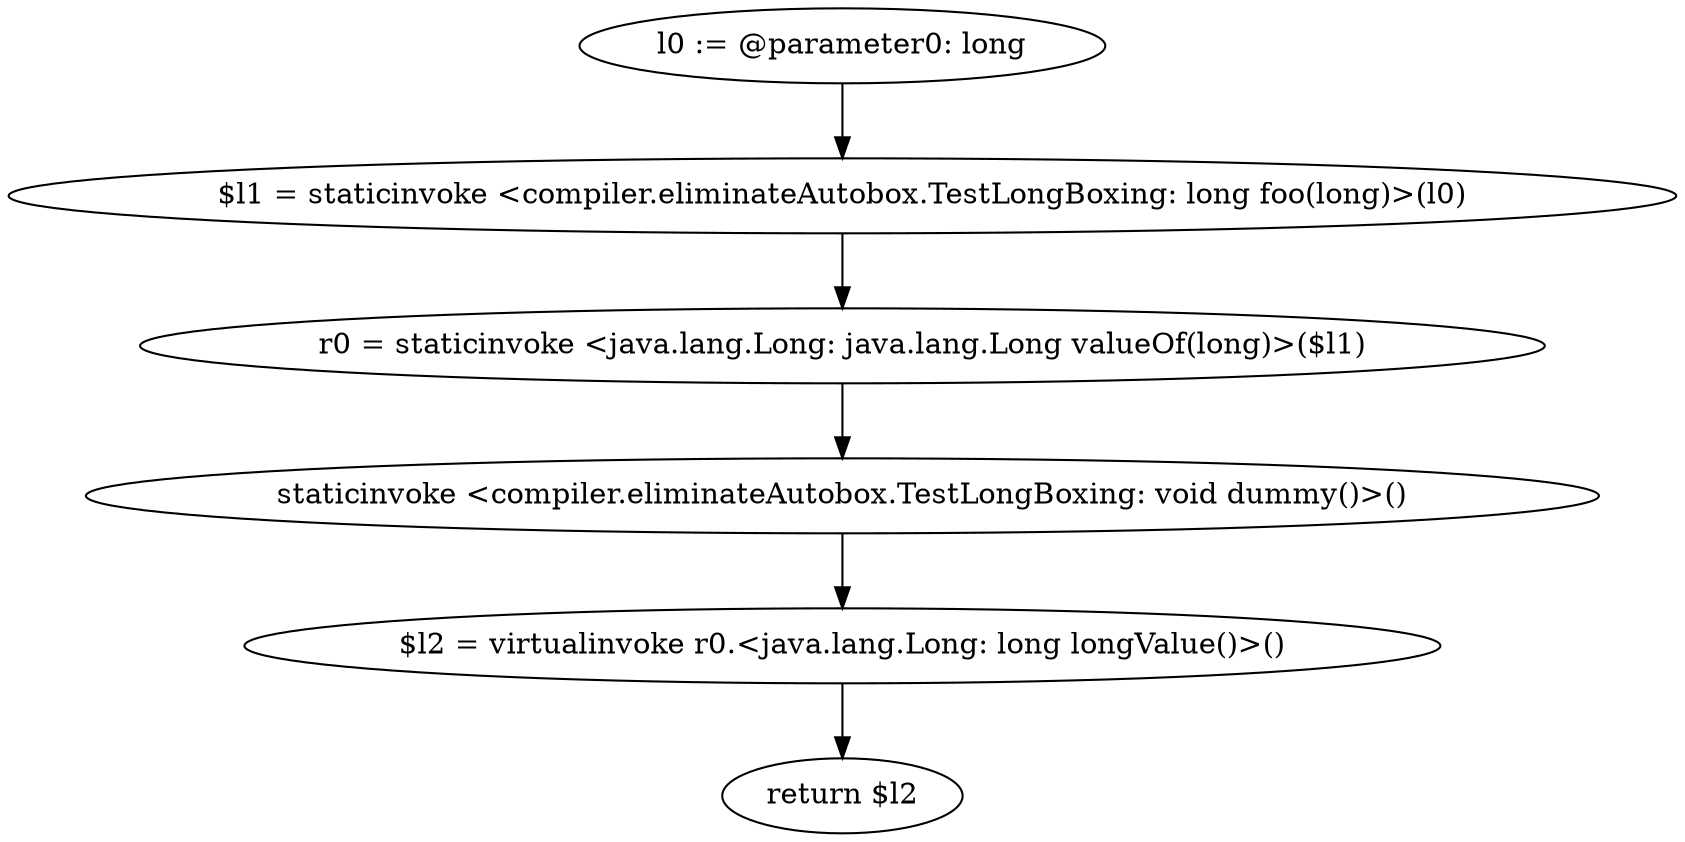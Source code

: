 digraph "unitGraph" {
    "l0 := @parameter0: long"
    "$l1 = staticinvoke <compiler.eliminateAutobox.TestLongBoxing: long foo(long)>(l0)"
    "r0 = staticinvoke <java.lang.Long: java.lang.Long valueOf(long)>($l1)"
    "staticinvoke <compiler.eliminateAutobox.TestLongBoxing: void dummy()>()"
    "$l2 = virtualinvoke r0.<java.lang.Long: long longValue()>()"
    "return $l2"
    "l0 := @parameter0: long"->"$l1 = staticinvoke <compiler.eliminateAutobox.TestLongBoxing: long foo(long)>(l0)";
    "$l1 = staticinvoke <compiler.eliminateAutobox.TestLongBoxing: long foo(long)>(l0)"->"r0 = staticinvoke <java.lang.Long: java.lang.Long valueOf(long)>($l1)";
    "r0 = staticinvoke <java.lang.Long: java.lang.Long valueOf(long)>($l1)"->"staticinvoke <compiler.eliminateAutobox.TestLongBoxing: void dummy()>()";
    "staticinvoke <compiler.eliminateAutobox.TestLongBoxing: void dummy()>()"->"$l2 = virtualinvoke r0.<java.lang.Long: long longValue()>()";
    "$l2 = virtualinvoke r0.<java.lang.Long: long longValue()>()"->"return $l2";
}
